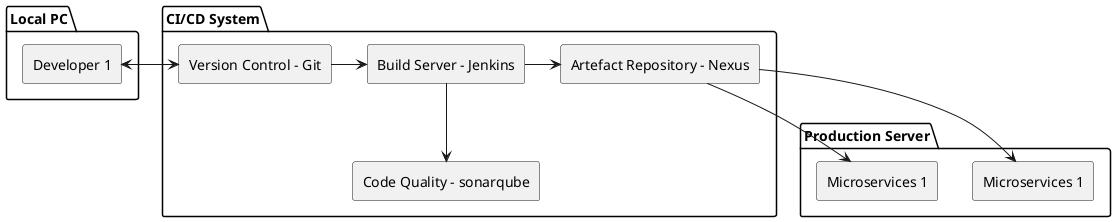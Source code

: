 @startuml
    skinparam componentStyle rectangle

    package "Local PC" {
        component [Developer 1] as d1
    }

    package "CI/CD System" {
        component [Version Control - Git] as vc
        component [Build Server - Jenkins] as bs
        component [Artefact Repository - Nexus] as nexus
        component [Code Quality - sonarqube] as sq
    }

    package "Production Server" {
        component [Microservices 1] as ms1
        component [Microservices 1] as ms2
    }

    d1 <-> vc 
    vc -> bs 
    bs -> nexus
    bs --> sq
    nexus --> ms1
    nexus --> ms2
   
@enduml